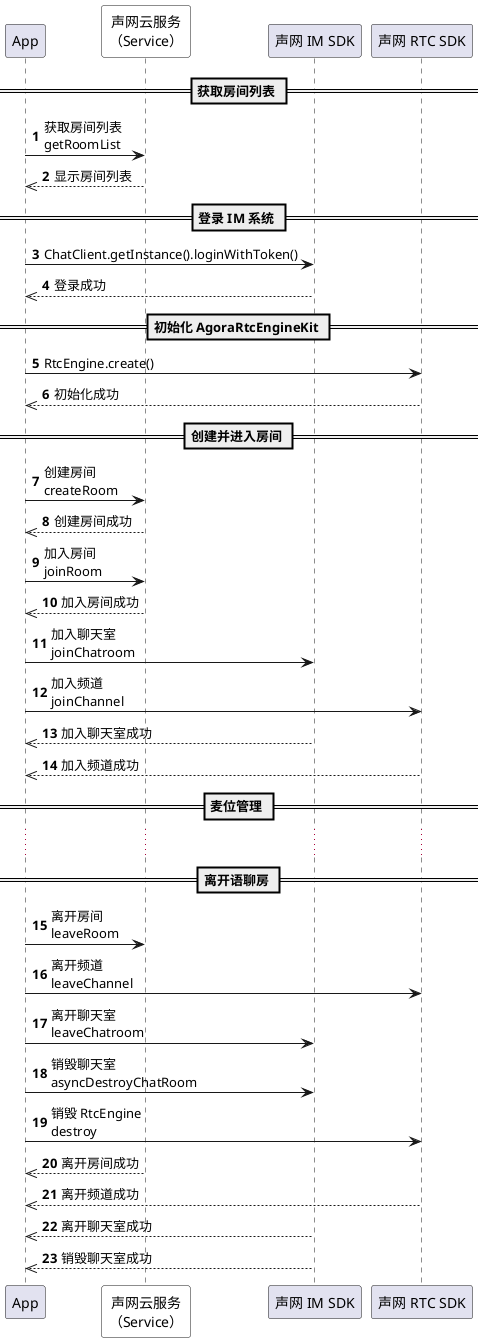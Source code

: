 @startuml
autonumber
participant "App" as a
participant "声网云服务\n（Service）" as b #White
participant "声网 IM SDK" as c
participant "声网 RTC SDK" as d
== 获取房间列表 ==
a -> b: 获取房间列表 \ngetRoomList
b -->> a: 显示房间列表
== 登录 IM 系统 ==
a -> c: ChatClient.getInstance().loginWithToken()
c -->> a: 登录成功
== 初始化 AgoraRtcEngineKit ==
a -> d: RtcEngine.create()
d -->> a: 初始化成功
== 创建并进入房间 ==
a -> b: 创建房间 \ncreateRoom
b -->> a: 创建房间成功
a -> b: 加入房间 \njoinRoom
b -->> a: 加入房间成功
a -> c: 加入聊天室 \njoinChatroom
a -> d: 加入频道 \njoinChannel
c -->> a: 加入聊天室成功
d -->> a: 加入频道成功
== 麦位管理 ==
...
== 离开语聊房 ==
a -> b: 离开房间 \nleaveRoom
a -> d: 离开频道 \nleaveChannel
a -> c: 离开聊天室 \nleaveChatroom
a -> c: 销毁聊天室 \nasyncDestroyChatRoom
a -> d: 销毁 RtcEngine \ndestroy
b -->> a: 离开房间成功
d -->> a: 离开频道成功
c -->> a: 离开聊天室成功
c -->> a: 销毁聊天室成功
@enduml



